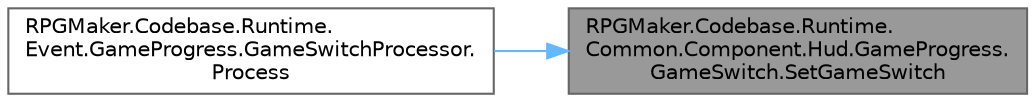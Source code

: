digraph "RPGMaker.Codebase.Runtime.Common.Component.Hud.GameProgress.GameSwitch.SetGameSwitch"
{
 // LATEX_PDF_SIZE
  bgcolor="transparent";
  edge [fontname=Helvetica,fontsize=10,labelfontname=Helvetica,labelfontsize=10];
  node [fontname=Helvetica,fontsize=10,shape=box,height=0.2,width=0.4];
  rankdir="RL";
  Node1 [id="Node000001",label="RPGMaker.Codebase.Runtime.\lCommon.Component.Hud.GameProgress.\lGameSwitch.SetGameSwitch",height=0.2,width=0.4,color="gray40", fillcolor="grey60", style="filled", fontcolor="black",tooltip="😁 ゲーム・スイッチ設定"];
  Node1 -> Node2 [id="edge1_Node000001_Node000002",dir="back",color="steelblue1",style="solid",tooltip=" "];
  Node2 [id="Node000002",label="RPGMaker.Codebase.Runtime.\lEvent.GameProgress.GameSwitchProcessor.\lProcess",height=0.2,width=0.4,color="grey40", fillcolor="white", style="filled",URL="$dd/db6/class_r_p_g_maker_1_1_codebase_1_1_runtime_1_1_event_1_1_game_progress_1_1_game_switch_processor.html#a8004768e82e5312c08a1e129b94a2908",tooltip=" "];
}

